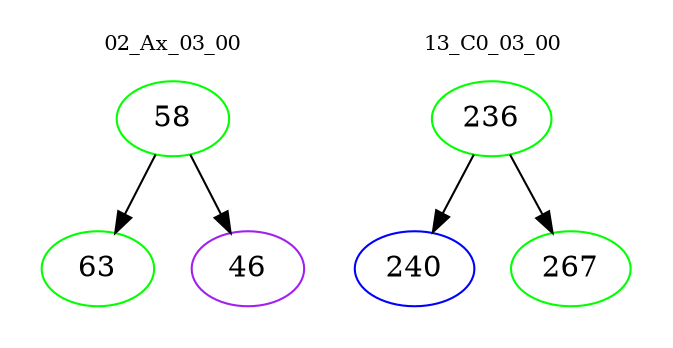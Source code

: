 digraph{
subgraph cluster_0 {
color = white
label = "02_Ax_03_00";
fontsize=10;
T0_58 [label="58", color="green"]
T0_58 -> T0_63 [color="black"]
T0_63 [label="63", color="green"]
T0_58 -> T0_46 [color="black"]
T0_46 [label="46", color="purple"]
}
subgraph cluster_1 {
color = white
label = "13_C0_03_00";
fontsize=10;
T1_236 [label="236", color="green"]
T1_236 -> T1_240 [color="black"]
T1_240 [label="240", color="blue"]
T1_236 -> T1_267 [color="black"]
T1_267 [label="267", color="green"]
}
}
